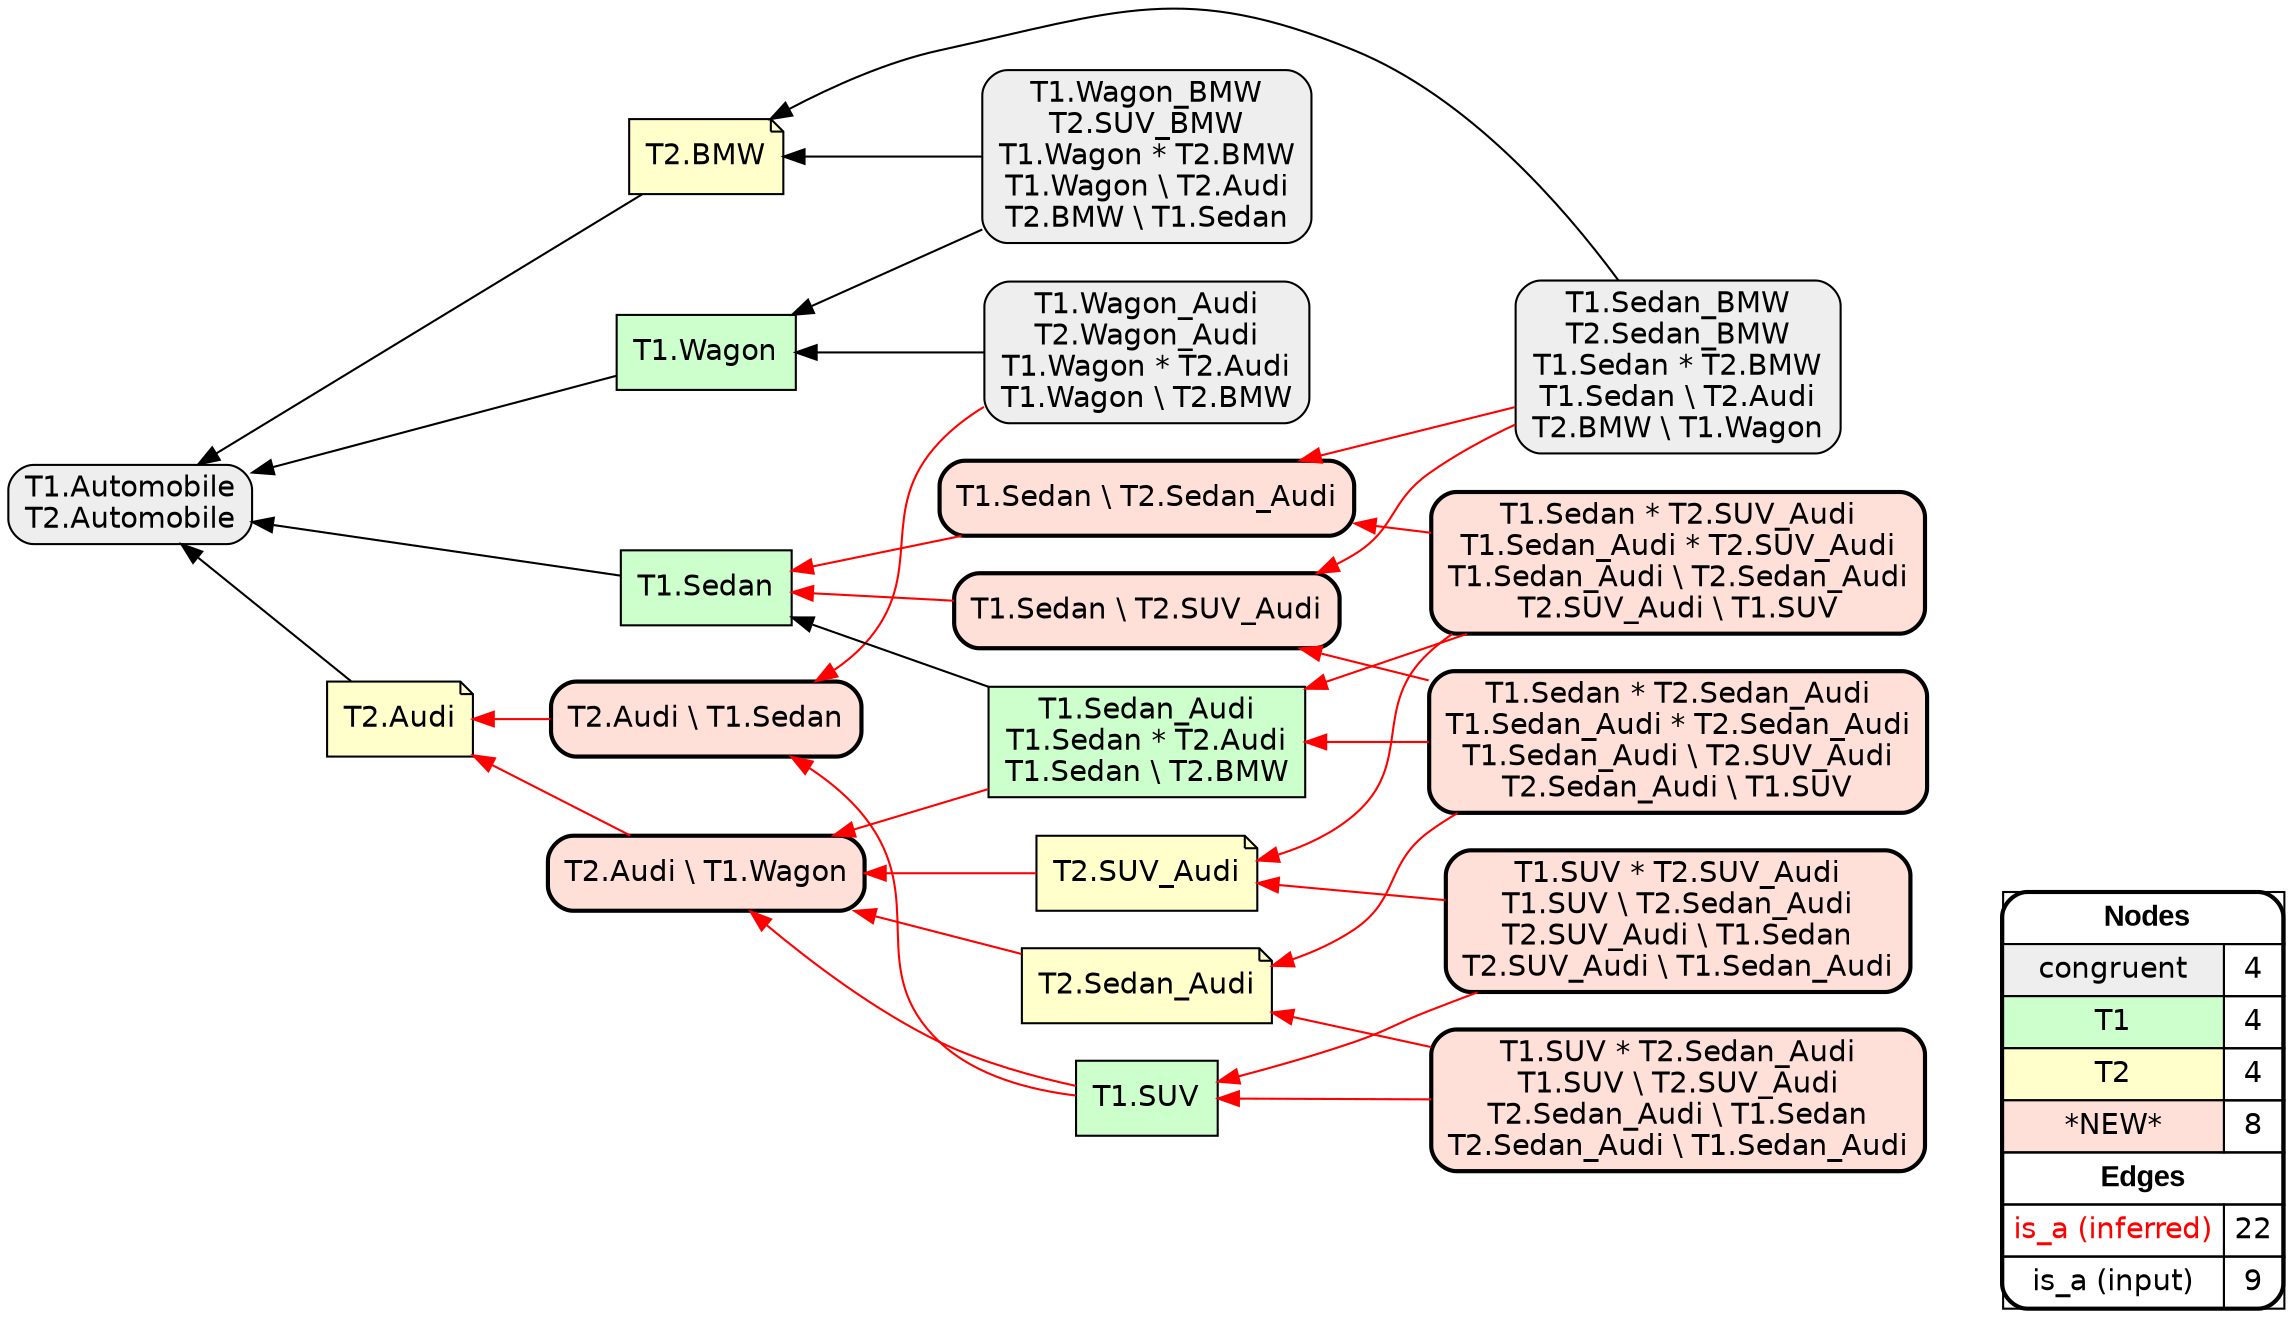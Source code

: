 digraph{
rankdir=RL
node[shape=box style="filled,rounded" fillcolor="#EEEEEE" fontname="helvetica"] 
"T1.Automobile\nT2.Automobile"
"T1.Sedan_BMW\nT2.Sedan_BMW\nT1.Sedan * T2.BMW\nT1.Sedan \\ T2.Audi\nT2.BMW \\ T1.Wagon"
"T1.Wagon_Audi\nT2.Wagon_Audi\nT1.Wagon * T2.Audi\nT1.Wagon \\ T2.BMW"
"T1.Wagon_BMW\nT2.SUV_BMW\nT1.Wagon * T2.BMW\nT1.Wagon \\ T2.Audi\nT2.BMW \\ T1.Sedan"
node[shape=box style=filled fillcolor="#CCFFCC" fontname="helvetica"] 
"T1.Sedan"
"T1.Wagon"
"T1.Sedan_Audi\nT1.Sedan * T2.Audi\nT1.Sedan \\ T2.BMW"
"T1.SUV"
node[shape=note style=filled fillcolor="#FFFFCC" fontname="helvetica"] 
"T2.Audi"
"T2.SUV_Audi"
"T2.BMW"
"T2.Sedan_Audi"
node[shape=box style="filled,rounded,bold" fillcolor="#FFE0D8" fontname="helvetica"] 
"T1.SUV * T2.Sedan_Audi\nT1.SUV \\ T2.SUV_Audi\nT2.Sedan_Audi \\ T1.Sedan\nT2.Sedan_Audi \\ T1.Sedan_Audi"
"T2.Audi \\ T1.Wagon"
"T2.Audi \\ T1.Sedan"
"T1.Sedan \\ T2.SUV_Audi"
"T1.Sedan \\ T2.Sedan_Audi"
"T1.Sedan * T2.SUV_Audi\nT1.Sedan_Audi * T2.SUV_Audi\nT1.Sedan_Audi \\ T2.Sedan_Audi\nT2.SUV_Audi \\ T1.SUV"
"T1.SUV * T2.SUV_Audi\nT1.SUV \\ T2.Sedan_Audi\nT2.SUV_Audi \\ T1.Sedan\nT2.SUV_Audi \\ T1.Sedan_Audi"
"T1.Sedan * T2.Sedan_Audi\nT1.Sedan_Audi * T2.Sedan_Audi\nT1.Sedan_Audi \\ T2.SUV_Audi\nT2.Sedan_Audi \\ T1.SUV"
edge[arrowhead=normal style=dotted color="#000000" constraint=true penwidth=1]
edge[arrowhead=normal style=solid color="#FF0000" constraint=true penwidth=1]
"T1.Sedan \\ T2.Sedan_Audi" -> "T1.Sedan"
"T1.SUV * T2.Sedan_Audi\nT1.SUV \\ T2.SUV_Audi\nT2.Sedan_Audi \\ T1.Sedan\nT2.Sedan_Audi \\ T1.Sedan_Audi" -> "T2.Sedan_Audi"
"T1.Sedan * T2.Sedan_Audi\nT1.Sedan_Audi * T2.Sedan_Audi\nT1.Sedan_Audi \\ T2.SUV_Audi\nT2.Sedan_Audi \\ T1.SUV" -> "T2.Sedan_Audi"
"T1.SUV * T2.SUV_Audi\nT1.SUV \\ T2.Sedan_Audi\nT2.SUV_Audi \\ T1.Sedan\nT2.SUV_Audi \\ T1.Sedan_Audi" -> "T2.SUV_Audi"
"T1.SUV * T2.SUV_Audi\nT1.SUV \\ T2.Sedan_Audi\nT2.SUV_Audi \\ T1.Sedan\nT2.SUV_Audi \\ T1.Sedan_Audi" -> "T1.SUV"
"T1.Sedan * T2.Sedan_Audi\nT1.Sedan_Audi * T2.Sedan_Audi\nT1.Sedan_Audi \\ T2.SUV_Audi\nT2.Sedan_Audi \\ T1.SUV" -> "T1.Sedan \\ T2.SUV_Audi"
"T1.Sedan * T2.SUV_Audi\nT1.Sedan_Audi * T2.SUV_Audi\nT1.Sedan_Audi \\ T2.Sedan_Audi\nT2.SUV_Audi \\ T1.SUV" -> "T1.Sedan \\ T2.Sedan_Audi"
"T1.Sedan_BMW\nT2.Sedan_BMW\nT1.Sedan * T2.BMW\nT1.Sedan \\ T2.Audi\nT2.BMW \\ T1.Wagon" -> "T1.Sedan \\ T2.Sedan_Audi"
"T1.Sedan_BMW\nT2.Sedan_BMW\nT1.Sedan * T2.BMW\nT1.Sedan \\ T2.Audi\nT2.BMW \\ T1.Wagon" -> "T1.Sedan \\ T2.SUV_Audi"
"T1.SUV" -> "T2.Audi \\ T1.Wagon"
"T1.SUV * T2.Sedan_Audi\nT1.SUV \\ T2.SUV_Audi\nT2.Sedan_Audi \\ T1.Sedan\nT2.Sedan_Audi \\ T1.Sedan_Audi" -> "T1.SUV"
"T1.Sedan * T2.Sedan_Audi\nT1.Sedan_Audi * T2.Sedan_Audi\nT1.Sedan_Audi \\ T2.SUV_Audi\nT2.Sedan_Audi \\ T1.SUV" -> "T1.Sedan_Audi\nT1.Sedan * T2.Audi\nT1.Sedan \\ T2.BMW"
"T2.Audi \\ T1.Sedan" -> "T2.Audi"
"T1.Sedan \\ T2.SUV_Audi" -> "T1.Sedan"
"T1.Sedan * T2.SUV_Audi\nT1.Sedan_Audi * T2.SUV_Audi\nT1.Sedan_Audi \\ T2.Sedan_Audi\nT2.SUV_Audi \\ T1.SUV" -> "T1.Sedan_Audi\nT1.Sedan * T2.Audi\nT1.Sedan \\ T2.BMW"
"T1.SUV" -> "T2.Audi \\ T1.Sedan"
"T1.Wagon_Audi\nT2.Wagon_Audi\nT1.Wagon * T2.Audi\nT1.Wagon \\ T2.BMW" -> "T2.Audi \\ T1.Sedan"
"T1.Sedan * T2.SUV_Audi\nT1.Sedan_Audi * T2.SUV_Audi\nT1.Sedan_Audi \\ T2.Sedan_Audi\nT2.SUV_Audi \\ T1.SUV" -> "T2.SUV_Audi"
"T2.Audi \\ T1.Wagon" -> "T2.Audi"
"T2.Sedan_Audi" -> "T2.Audi \\ T1.Wagon"
"T1.Sedan_Audi\nT1.Sedan * T2.Audi\nT1.Sedan \\ T2.BMW" -> "T2.Audi \\ T1.Wagon"
"T2.SUV_Audi" -> "T2.Audi \\ T1.Wagon"
edge[arrowhead=normal style=solid color="#000000" constraint=true penwidth=1]
"T1.Wagon_Audi\nT2.Wagon_Audi\nT1.Wagon * T2.Audi\nT1.Wagon \\ T2.BMW" -> "T1.Wagon"
"T1.Wagon" -> "T1.Automobile\nT2.Automobile"
"T1.Sedan_Audi\nT1.Sedan * T2.Audi\nT1.Sedan \\ T2.BMW" -> "T1.Sedan"
"T1.Sedan_BMW\nT2.Sedan_BMW\nT1.Sedan * T2.BMW\nT1.Sedan \\ T2.Audi\nT2.BMW \\ T1.Wagon" -> "T2.BMW"
"T2.Audi" -> "T1.Automobile\nT2.Automobile"
"T2.BMW" -> "T1.Automobile\nT2.Automobile"
"T1.Wagon_BMW\nT2.SUV_BMW\nT1.Wagon * T2.BMW\nT1.Wagon \\ T2.Audi\nT2.BMW \\ T1.Sedan" -> "T2.BMW"
"T1.Sedan" -> "T1.Automobile\nT2.Automobile"
"T1.Wagon_BMW\nT2.SUV_BMW\nT1.Wagon * T2.BMW\nT1.Wagon \\ T2.Audi\nT2.BMW \\ T1.Sedan" -> "T1.Wagon"
node[shape=box] 
{rank=source Legend [fillcolor= white margin=0 label=< 
 <TABLE BORDER="0" CELLBORDER="1" CELLSPACING="0" CELLPADDING="4"> 
<TR> <TD COLSPAN="2"><font face="Arial Black"> Nodes</font></TD> </TR> 
<TR> 
 <TD bgcolor="#EEEEEE" fontname="helvetica">congruent</TD> 
 <TD>4</TD> 
 </TR> 
<TR> 
 <TD bgcolor="#CCFFCC" fontname="helvetica">T1</TD> 
 <TD>4</TD> 
 </TR> 
<TR> 
 <TD bgcolor="#FFFFCC" fontname="helvetica">T2</TD> 
 <TD>4</TD> 
 </TR> 
<TR> 
 <TD bgcolor="#FFE0D8" fontname="helvetica">*NEW*</TD> 
 <TD>8</TD> 
 </TR> 
<TR> <TD COLSPAN="2"><font face = "Arial Black"> Edges </font></TD> </TR> 
<TR> 
 <TD><font color ="#FF0000">is_a (inferred)</font></TD><TD>22</TD>
</TR>
<TR> 
 <TD><font color ="#000000">is_a (input)</font></TD><TD>9</TD>
</TR>
</TABLE> 
 >] } 
}